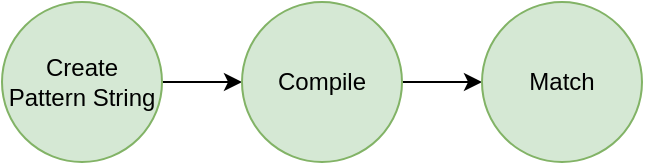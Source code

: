<mxfile version="14.1.8" type="device"><diagram id="g8S9EjawhMvy8Xv_mDVI" name="Page-1"><mxGraphModel dx="1106" dy="1003" grid="1" gridSize="10" guides="1" tooltips="1" connect="1" arrows="1" fold="1" page="1" pageScale="1" pageWidth="850" pageHeight="1100" math="0" shadow="0"><root><mxCell id="0"/><mxCell id="1" parent="0"/><mxCell id="9mHJZIOrj2a9CwS6ZEBD-4" value="" style="edgeStyle=orthogonalEdgeStyle;rounded=0;orthogonalLoop=1;jettySize=auto;html=1;" edge="1" parent="1" source="9mHJZIOrj2a9CwS6ZEBD-1" target="9mHJZIOrj2a9CwS6ZEBD-2"><mxGeometry relative="1" as="geometry"/></mxCell><mxCell id="9mHJZIOrj2a9CwS6ZEBD-1" value="Create Pattern String" style="ellipse;whiteSpace=wrap;html=1;aspect=fixed;fillColor=#d5e8d4;strokeColor=#82b366;" vertex="1" parent="1"><mxGeometry x="160" y="180" width="80" height="80" as="geometry"/></mxCell><mxCell id="9mHJZIOrj2a9CwS6ZEBD-5" value="" style="edgeStyle=orthogonalEdgeStyle;rounded=0;orthogonalLoop=1;jettySize=auto;html=1;" edge="1" parent="1" source="9mHJZIOrj2a9CwS6ZEBD-2" target="9mHJZIOrj2a9CwS6ZEBD-3"><mxGeometry relative="1" as="geometry"/></mxCell><mxCell id="9mHJZIOrj2a9CwS6ZEBD-2" value="Compile" style="ellipse;whiteSpace=wrap;html=1;aspect=fixed;fillColor=#d5e8d4;strokeColor=#82b366;" vertex="1" parent="1"><mxGeometry x="280" y="180" width="80" height="80" as="geometry"/></mxCell><mxCell id="9mHJZIOrj2a9CwS6ZEBD-3" value="Match" style="ellipse;whiteSpace=wrap;html=1;aspect=fixed;fillColor=#d5e8d4;strokeColor=#82b366;" vertex="1" parent="1"><mxGeometry x="400" y="180" width="80" height="80" as="geometry"/></mxCell></root></mxGraphModel></diagram></mxfile>